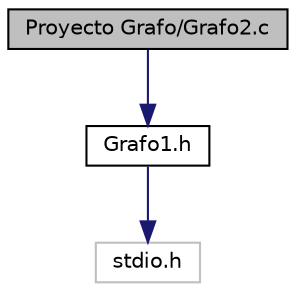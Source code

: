 digraph "Proyecto Grafo/Grafo2.c"
{
 // LATEX_PDF_SIZE
  edge [fontname="Helvetica",fontsize="10",labelfontname="Helvetica",labelfontsize="10"];
  node [fontname="Helvetica",fontsize="10",shape=record];
  Node1 [label="Proyecto Grafo/Grafo2.c",height=0.2,width=0.4,color="black", fillcolor="grey75", style="filled", fontcolor="black",tooltip="Todas las funciones que se mencionan del Grafo1.h."];
  Node1 -> Node2 [color="midnightblue",fontsize="10",style="solid",fontname="Helvetica"];
  Node2 [label="Grafo1.h",height=0.2,width=0.4,color="black", fillcolor="white", style="filled",URL="$_grafo1_8h.html",tooltip="Cabecera del fichero Grafo2.c."];
  Node2 -> Node3 [color="midnightblue",fontsize="10",style="solid",fontname="Helvetica"];
  Node3 [label="stdio.h",height=0.2,width=0.4,color="grey75", fillcolor="white", style="filled",tooltip=" "];
}
